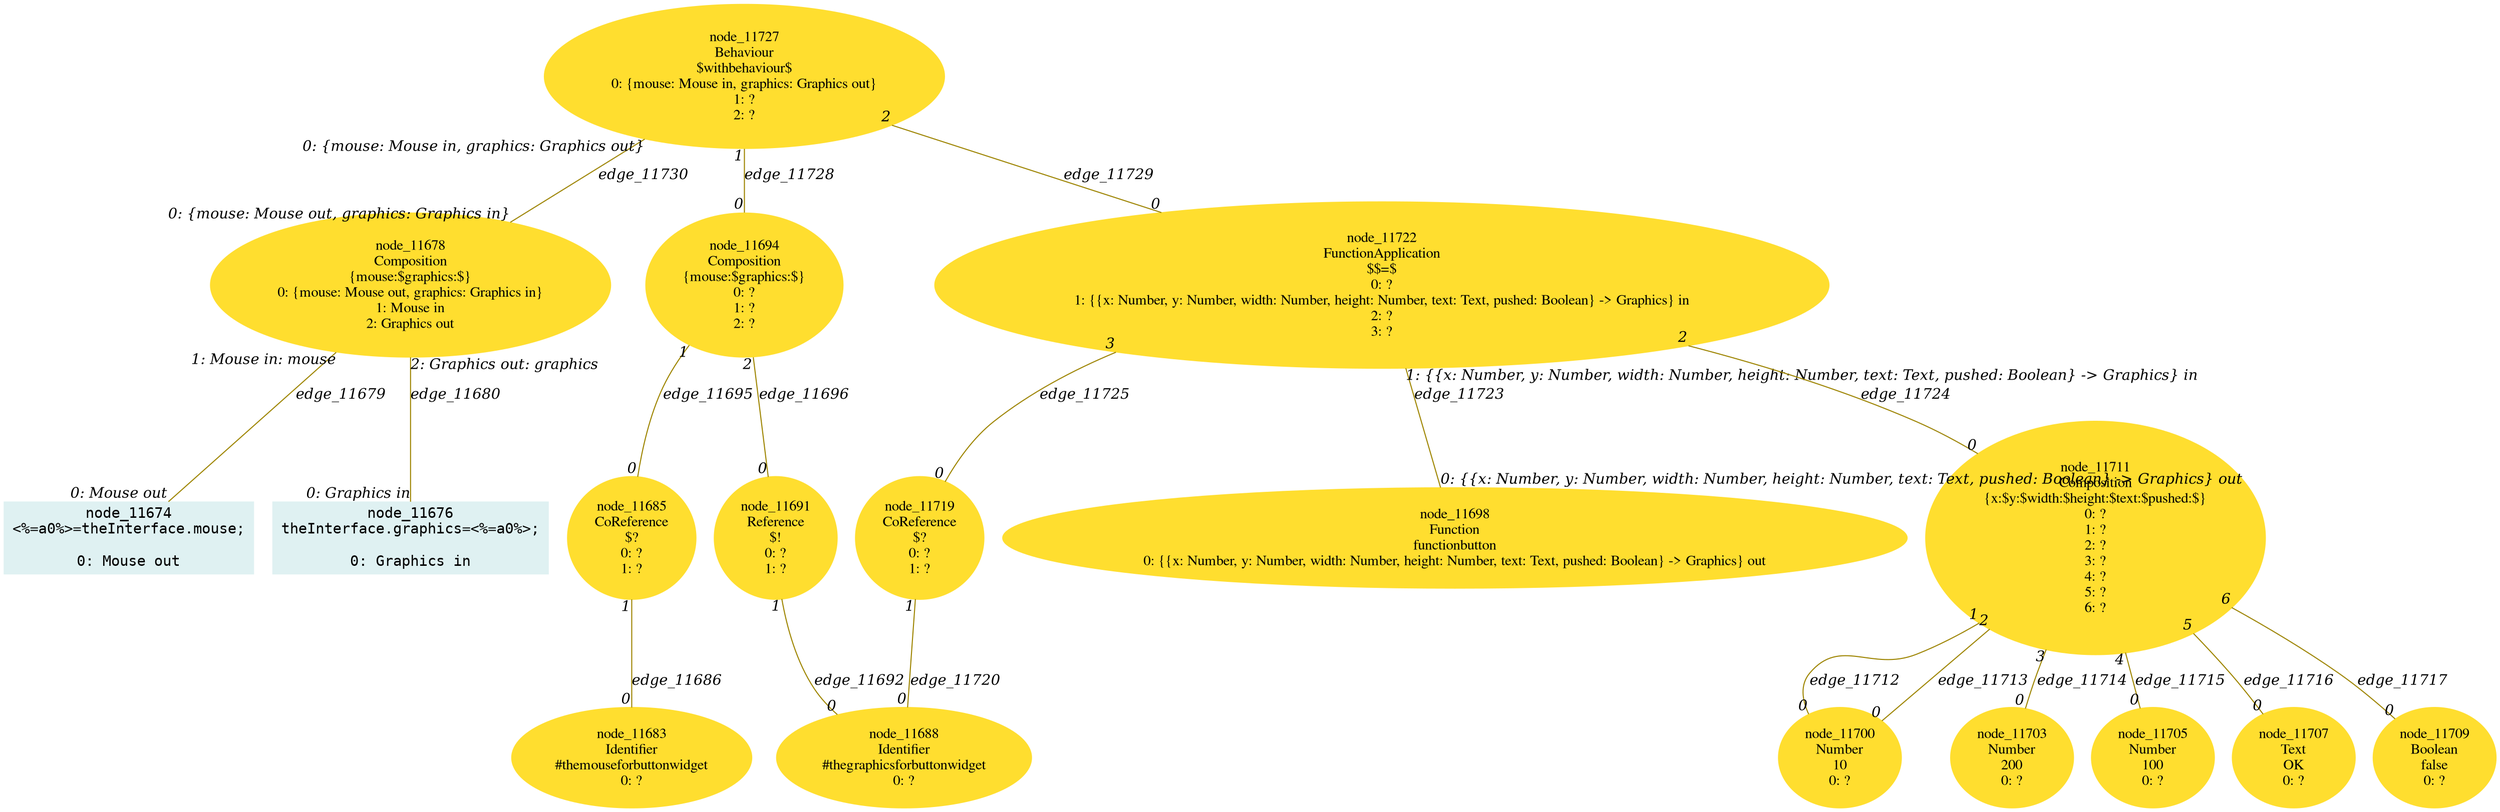 digraph g{node_11674 [shape="box", style="filled", color="#dff1f2", fontname="Courier", label="node_11674
<%=a0%>=theInterface.mouse;

0: Mouse out" ]
node_11676 [shape="box", style="filled", color="#dff1f2", fontname="Courier", label="node_11676
theInterface.graphics=<%=a0%>;

0: Graphics in" ]
node_11678 [shape="ellipse", style="filled", color="#ffde2f", fontname="Times", label="node_11678
Composition
{mouse:$graphics:$}
0: {mouse: Mouse out, graphics: Graphics in}
1: Mouse in
2: Graphics out" ]
node_11683 [shape="ellipse", style="filled", color="#ffde2f", fontname="Times", label="node_11683
Identifier
#themouseforbuttonwidget
0: ?" ]
node_11685 [shape="ellipse", style="filled", color="#ffde2f", fontname="Times", label="node_11685
CoReference
$?
0: ?
1: ?" ]
node_11688 [shape="ellipse", style="filled", color="#ffde2f", fontname="Times", label="node_11688
Identifier
#thegraphicsforbuttonwidget
0: ?" ]
node_11691 [shape="ellipse", style="filled", color="#ffde2f", fontname="Times", label="node_11691
Reference
$!
0: ?
1: ?" ]
node_11694 [shape="ellipse", style="filled", color="#ffde2f", fontname="Times", label="node_11694
Composition
{mouse:$graphics:$}
0: ?
1: ?
2: ?" ]
node_11698 [shape="ellipse", style="filled", color="#ffde2f", fontname="Times", label="node_11698
Function
functionbutton
0: {{x: Number, y: Number, width: Number, height: Number, text: Text, pushed: Boolean} -> Graphics} out" ]
node_11700 [shape="ellipse", style="filled", color="#ffde2f", fontname="Times", label="node_11700
Number
10
0: ?" ]
node_11703 [shape="ellipse", style="filled", color="#ffde2f", fontname="Times", label="node_11703
Number
200
0: ?" ]
node_11705 [shape="ellipse", style="filled", color="#ffde2f", fontname="Times", label="node_11705
Number
100
0: ?" ]
node_11707 [shape="ellipse", style="filled", color="#ffde2f", fontname="Times", label="node_11707
Text
OK
0: ?" ]
node_11709 [shape="ellipse", style="filled", color="#ffde2f", fontname="Times", label="node_11709
Boolean
false
0: ?" ]
node_11711 [shape="ellipse", style="filled", color="#ffde2f", fontname="Times", label="node_11711
Composition
{x:$y:$width:$height:$text:$pushed:$}
0: ?
1: ?
2: ?
3: ?
4: ?
5: ?
6: ?" ]
node_11719 [shape="ellipse", style="filled", color="#ffde2f", fontname="Times", label="node_11719
CoReference
$?
0: ?
1: ?" ]
node_11722 [shape="ellipse", style="filled", color="#ffde2f", fontname="Times", label="node_11722
FunctionApplication
$$=$
0: ?
1: {{x: Number, y: Number, width: Number, height: Number, text: Text, pushed: Boolean} -> Graphics} in
2: ?
3: ?" ]
node_11727 [shape="ellipse", style="filled", color="#ffde2f", fontname="Times", label="node_11727
Behaviour
$withbehaviour$
0: {mouse: Mouse in, graphics: Graphics out}
1: ?
2: ?" ]
node_11678 -> node_11674 [dir=none, arrowHead=none, fontname="Times-Italic", arrowsize=1, color="#9d8400", label="edge_11679",  headlabel="0: Mouse out", taillabel="1: Mouse in: mouse" ]
node_11678 -> node_11676 [dir=none, arrowHead=none, fontname="Times-Italic", arrowsize=1, color="#9d8400", label="edge_11680",  headlabel="0: Graphics in", taillabel="2: Graphics out: graphics" ]
node_11685 -> node_11683 [dir=none, arrowHead=none, fontname="Times-Italic", arrowsize=1, color="#9d8400", label="edge_11686",  headlabel="0", taillabel="1" ]
node_11691 -> node_11688 [dir=none, arrowHead=none, fontname="Times-Italic", arrowsize=1, color="#9d8400", label="edge_11692",  headlabel="0", taillabel="1" ]
node_11694 -> node_11685 [dir=none, arrowHead=none, fontname="Times-Italic", arrowsize=1, color="#9d8400", label="edge_11695",  headlabel="0", taillabel="1" ]
node_11694 -> node_11691 [dir=none, arrowHead=none, fontname="Times-Italic", arrowsize=1, color="#9d8400", label="edge_11696",  headlabel="0", taillabel="2" ]
node_11711 -> node_11700 [dir=none, arrowHead=none, fontname="Times-Italic", arrowsize=1, color="#9d8400", label="edge_11712",  headlabel="0", taillabel="1" ]
node_11711 -> node_11700 [dir=none, arrowHead=none, fontname="Times-Italic", arrowsize=1, color="#9d8400", label="edge_11713",  headlabel="0", taillabel="2" ]
node_11711 -> node_11703 [dir=none, arrowHead=none, fontname="Times-Italic", arrowsize=1, color="#9d8400", label="edge_11714",  headlabel="0", taillabel="3" ]
node_11711 -> node_11705 [dir=none, arrowHead=none, fontname="Times-Italic", arrowsize=1, color="#9d8400", label="edge_11715",  headlabel="0", taillabel="4" ]
node_11711 -> node_11707 [dir=none, arrowHead=none, fontname="Times-Italic", arrowsize=1, color="#9d8400", label="edge_11716",  headlabel="0", taillabel="5" ]
node_11711 -> node_11709 [dir=none, arrowHead=none, fontname="Times-Italic", arrowsize=1, color="#9d8400", label="edge_11717",  headlabel="0", taillabel="6" ]
node_11719 -> node_11688 [dir=none, arrowHead=none, fontname="Times-Italic", arrowsize=1, color="#9d8400", label="edge_11720",  headlabel="0", taillabel="1" ]
node_11722 -> node_11698 [dir=none, arrowHead=none, fontname="Times-Italic", arrowsize=1, color="#9d8400", label="edge_11723",  headlabel="0: {{x: Number, y: Number, width: Number, height: Number, text: Text, pushed: Boolean} -> Graphics} out", taillabel="1: {{x: Number, y: Number, width: Number, height: Number, text: Text, pushed: Boolean} -> Graphics} in" ]
node_11722 -> node_11711 [dir=none, arrowHead=none, fontname="Times-Italic", arrowsize=1, color="#9d8400", label="edge_11724",  headlabel="0", taillabel="2" ]
node_11722 -> node_11719 [dir=none, arrowHead=none, fontname="Times-Italic", arrowsize=1, color="#9d8400", label="edge_11725",  headlabel="0", taillabel="3" ]
node_11727 -> node_11694 [dir=none, arrowHead=none, fontname="Times-Italic", arrowsize=1, color="#9d8400", label="edge_11728",  headlabel="0", taillabel="1" ]
node_11727 -> node_11722 [dir=none, arrowHead=none, fontname="Times-Italic", arrowsize=1, color="#9d8400", label="edge_11729",  headlabel="0", taillabel="2" ]
node_11727 -> node_11678 [dir=none, arrowHead=none, fontname="Times-Italic", arrowsize=1, color="#9d8400", label="edge_11730",  headlabel="0: {mouse: Mouse out, graphics: Graphics in}", taillabel="0: {mouse: Mouse in, graphics: Graphics out}" ]
}